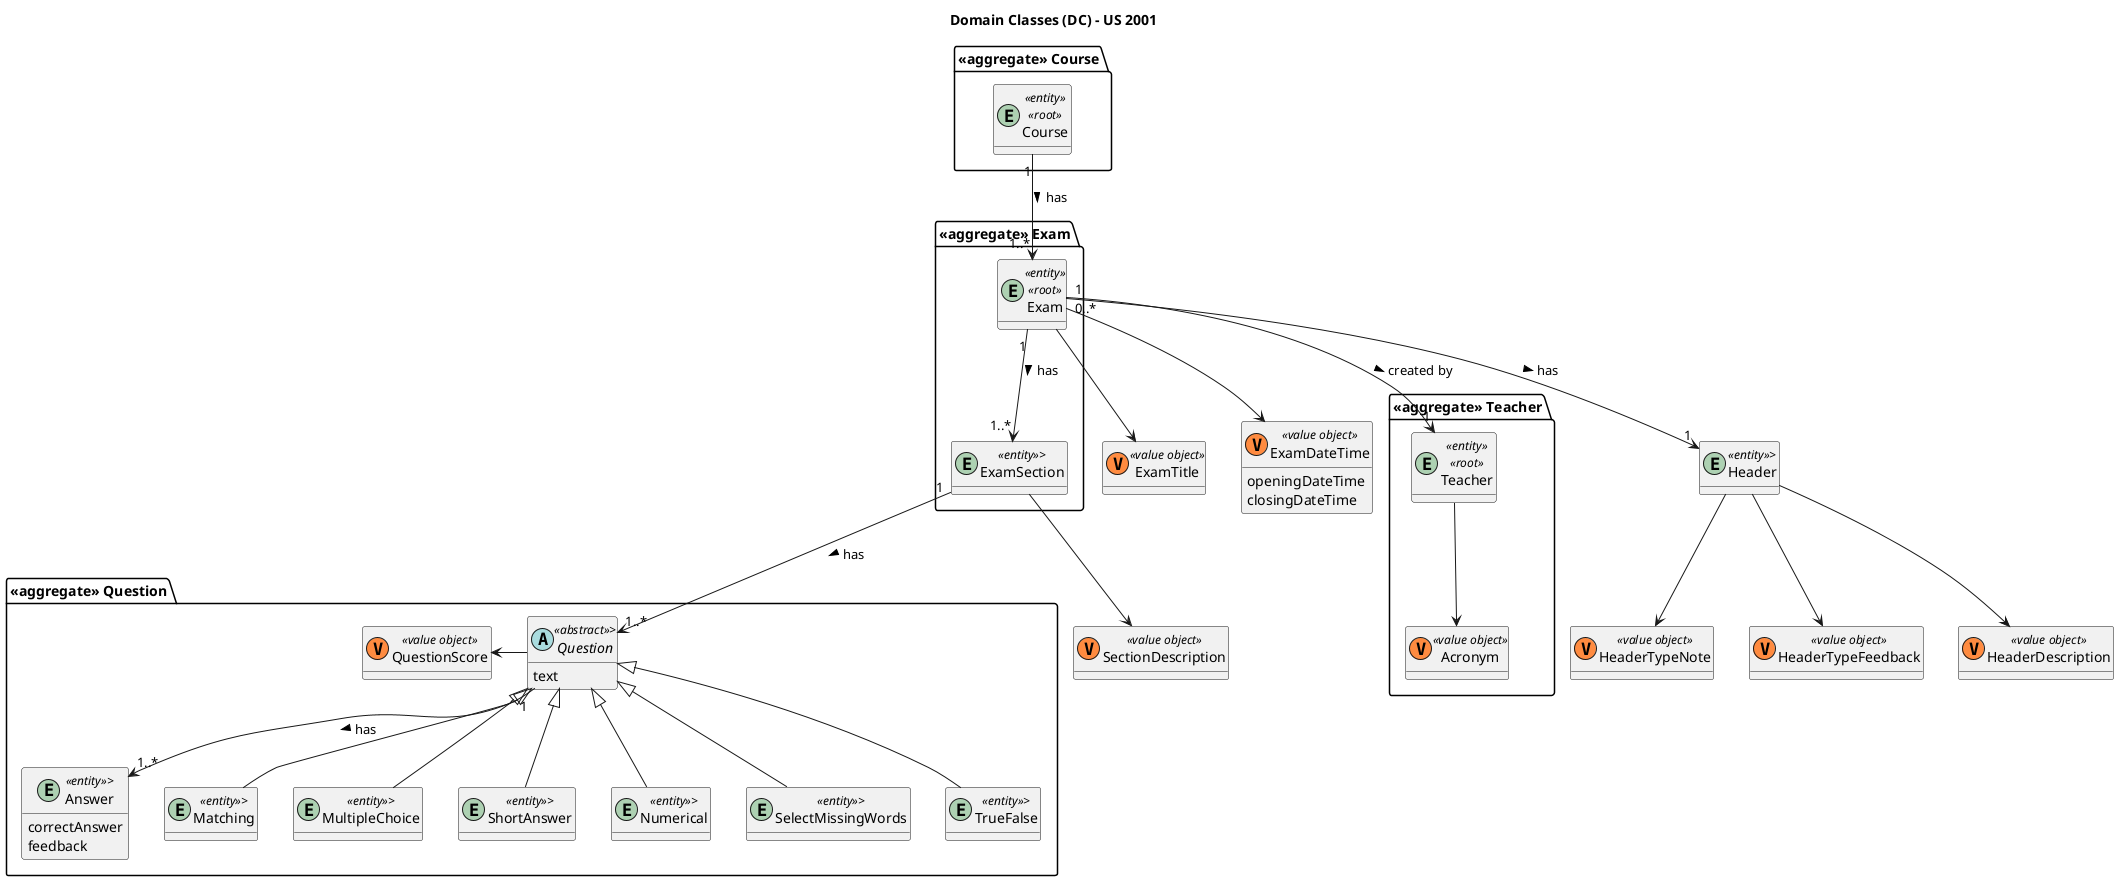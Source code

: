 @startuml
top to bottom direction

title Domain Classes (DC) - US 2001

hide methods
skinparam classAttributeIconSize 0

'Course
package "<<aggregate>> Course" {
    entity Course <<entity>> <<root>>
}

'Teacher
package "<<aggregate>> Teacher" {
    entity Teacher <<entity>> <<root>>
    class Acronym <<(V, #FF8B40) value object>>
}

class ExamTitle <<(V, #FF8B40) value object>>
class ExamDateTime <<(V, #FF8B40) value object>> {
    openingDateTime
    closingDateTime
}

'Header
entity Header <<entity>>>
class HeaderTypeNote <<(V, #FF8B40) value object>>
class HeaderTypeFeedback <<(V, #FF8B40) value object>>
class HeaderDescription <<(V, #FF8B40) value object>>

'Section
class SectionDescription <<(V, #FF8B40) value object>>

'Exam
package "<<aggregate>> Exam" {
    entity Exam <<entity>> <<root>>

    entity ExamSection <<entity>>>
}

'Question
package "<<aggregate>> Question" {
    'Answer
    entity Answer <<entity>>> {
        correctAnswer
        feedback
    }

    'Question
    abstract Question <<abstract>>> {
        text
    }
    class QuestionScore <<(V, #FF8B40) value object>>

    entity Matching <<entity>>>
    entity MultipleChoice <<entity>>>
    entity ShortAnswer <<entity>>>
    entity Numerical <<entity>>>
    entity SelectMissingWords <<entity>>>
    entity TrueFalse <<entity>>>
}

Teacher -down-> Acronym

Exam -down-> ExamTitle
Exam -down-> ExamDateTime
Exam "1" --> "1" Header : has >
Exam "1" --> "1..*" ExamSection : has >
Exam "0..*" --> "1" Teacher : created by >

Header -down-> HeaderTypeNote
Header -down-> HeaderTypeFeedback
Header -down-> HeaderDescription

ExamSection -down-> SectionDescription
ExamSection "1" --> "1..*" Question : has >

Question -left-> QuestionScore
Question "1" --> "1..*" Answer : has >

Matching -up-|> Question
MultipleChoice -up-|> Question
ShortAnswer -up-|> Question
Numerical -up-|> Question
SelectMissingWords -up-|> Question
TrueFalse -up-|> Question

Course "1" --> "1..*" Exam : has >


@enduml